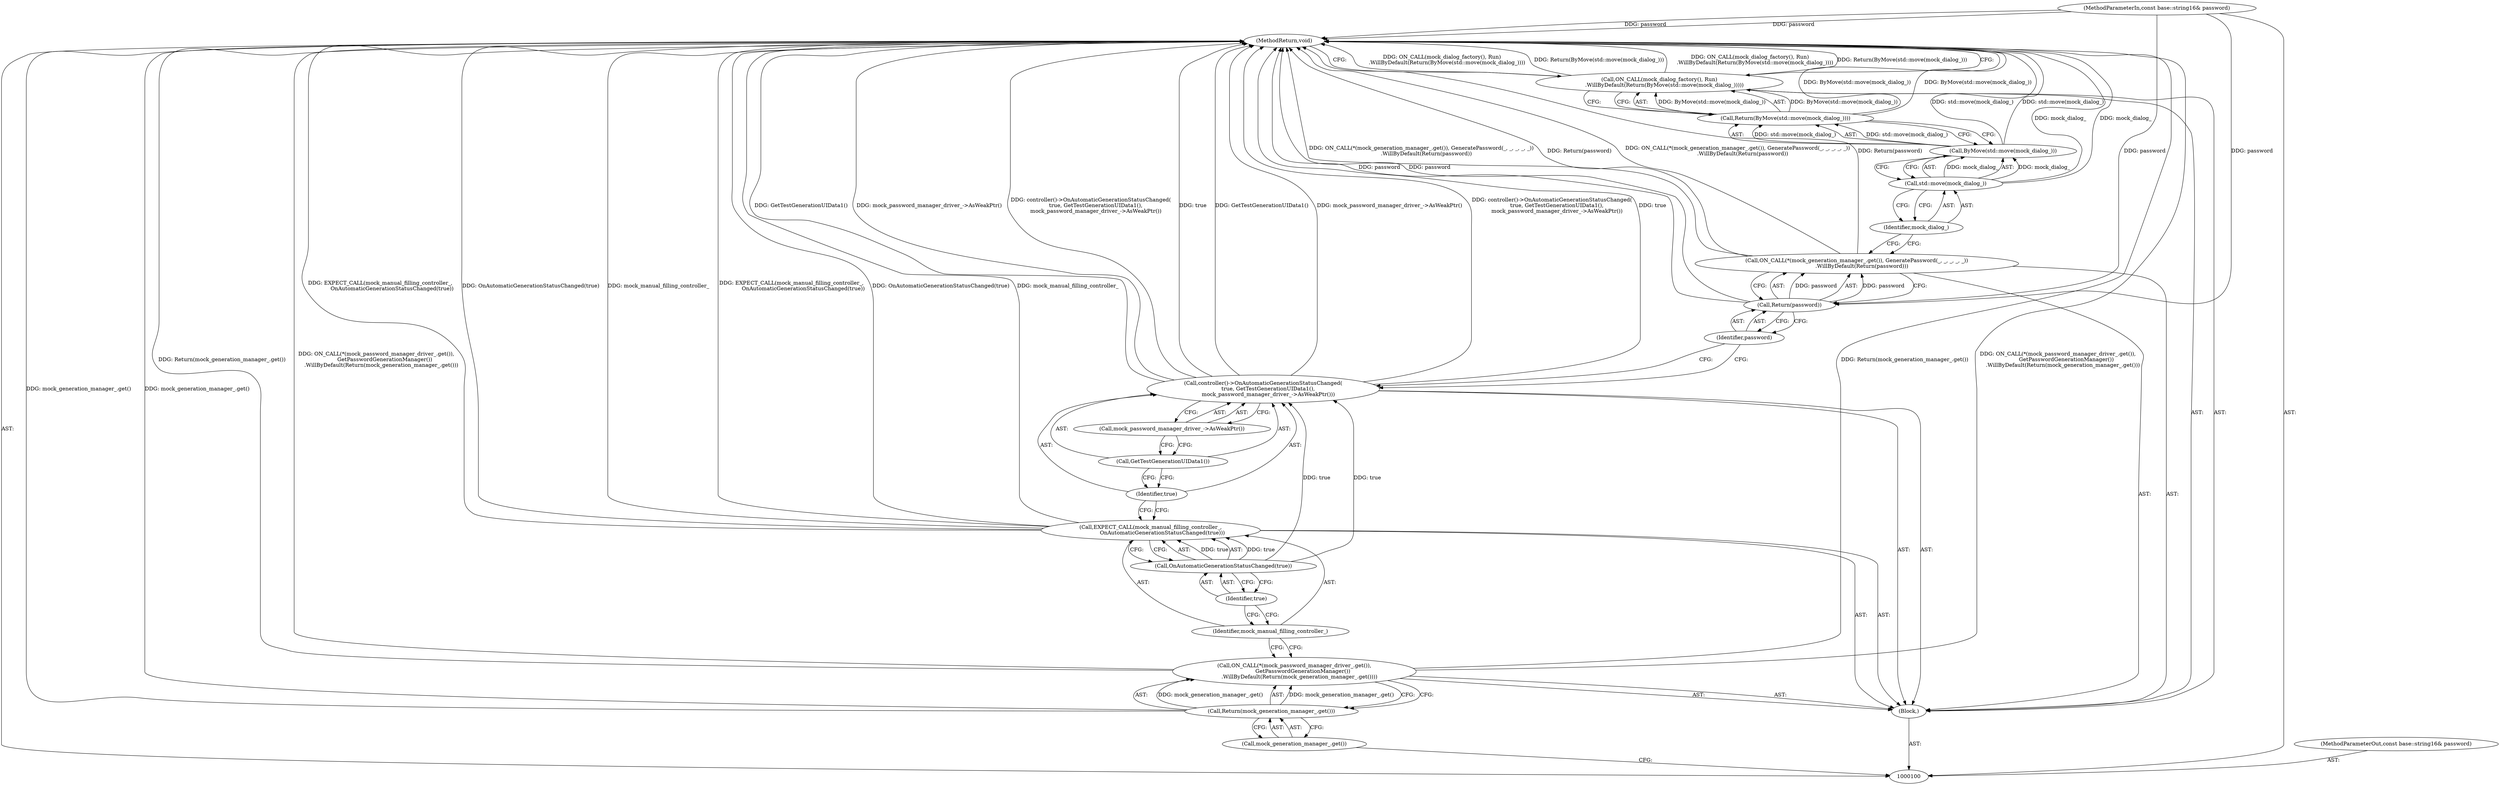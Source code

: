 digraph "1_Chrome_961d0cda4cfc3bcf04aa48ccc32772d63af12d9b_17" {
"1000122" [label="(MethodReturn,void)"];
"1000113" [label="(Call,mock_password_manager_driver_->AsWeakPtr())"];
"1000114" [label="(Call,ON_CALL(*(mock_generation_manager_.get()), GeneratePassword(_, _, _, _, _))\n      .WillByDefault(Return(password)))"];
"1000115" [label="(Call,Return(password))"];
"1000116" [label="(Identifier,password)"];
"1000117" [label="(Call,ON_CALL(mock_dialog_factory(), Run)\n      .WillByDefault(Return(ByMove(std::move(mock_dialog_)))))"];
"1000118" [label="(Call,Return(ByMove(std::move(mock_dialog_))))"];
"1000119" [label="(Call,ByMove(std::move(mock_dialog_)))"];
"1000120" [label="(Call,std::move(mock_dialog_))"];
"1000121" [label="(Identifier,mock_dialog_)"];
"1000102" [label="(Block,)"];
"1000101" [label="(MethodParameterIn,const base::string16& password)"];
"1000175" [label="(MethodParameterOut,const base::string16& password)"];
"1000103" [label="(Call,ON_CALL(*(mock_password_manager_driver_.get()),\n          GetPasswordGenerationManager())\n      .WillByDefault(Return(mock_generation_manager_.get())))"];
"1000104" [label="(Call,Return(mock_generation_manager_.get()))"];
"1000105" [label="(Call,mock_generation_manager_.get())"];
"1000107" [label="(Identifier,mock_manual_filling_controller_)"];
"1000106" [label="(Call,EXPECT_CALL(mock_manual_filling_controller_,\n              OnAutomaticGenerationStatusChanged(true)))"];
"1000108" [label="(Call,OnAutomaticGenerationStatusChanged(true))"];
"1000109" [label="(Identifier,true)"];
"1000110" [label="(Call,controller()->OnAutomaticGenerationStatusChanged(\n      true, GetTestGenerationUIData1(),\n      mock_password_manager_driver_->AsWeakPtr()))"];
"1000112" [label="(Call,GetTestGenerationUIData1())"];
"1000111" [label="(Identifier,true)"];
"1000122" -> "1000100"  [label="AST: "];
"1000122" -> "1000117"  [label="CFG: "];
"1000117" -> "1000122"  [label="DDG: ON_CALL(mock_dialog_factory(), Run)\n      .WillByDefault(Return(ByMove(std::move(mock_dialog_))))"];
"1000117" -> "1000122"  [label="DDG: Return(ByMove(std::move(mock_dialog_)))"];
"1000106" -> "1000122"  [label="DDG: OnAutomaticGenerationStatusChanged(true)"];
"1000106" -> "1000122"  [label="DDG: mock_manual_filling_controller_"];
"1000106" -> "1000122"  [label="DDG: EXPECT_CALL(mock_manual_filling_controller_,\n              OnAutomaticGenerationStatusChanged(true))"];
"1000103" -> "1000122"  [label="DDG: Return(mock_generation_manager_.get())"];
"1000103" -> "1000122"  [label="DDG: ON_CALL(*(mock_password_manager_driver_.get()),\n          GetPasswordGenerationManager())\n      .WillByDefault(Return(mock_generation_manager_.get()))"];
"1000104" -> "1000122"  [label="DDG: mock_generation_manager_.get()"];
"1000114" -> "1000122"  [label="DDG: ON_CALL(*(mock_generation_manager_.get()), GeneratePassword(_, _, _, _, _))\n      .WillByDefault(Return(password))"];
"1000114" -> "1000122"  [label="DDG: Return(password)"];
"1000110" -> "1000122"  [label="DDG: GetTestGenerationUIData1()"];
"1000110" -> "1000122"  [label="DDG: mock_password_manager_driver_->AsWeakPtr()"];
"1000110" -> "1000122"  [label="DDG: controller()->OnAutomaticGenerationStatusChanged(\n      true, GetTestGenerationUIData1(),\n      mock_password_manager_driver_->AsWeakPtr())"];
"1000110" -> "1000122"  [label="DDG: true"];
"1000118" -> "1000122"  [label="DDG: ByMove(std::move(mock_dialog_))"];
"1000120" -> "1000122"  [label="DDG: mock_dialog_"];
"1000101" -> "1000122"  [label="DDG: password"];
"1000119" -> "1000122"  [label="DDG: std::move(mock_dialog_)"];
"1000115" -> "1000122"  [label="DDG: password"];
"1000113" -> "1000110"  [label="AST: "];
"1000113" -> "1000112"  [label="CFG: "];
"1000110" -> "1000113"  [label="CFG: "];
"1000114" -> "1000102"  [label="AST: "];
"1000114" -> "1000115"  [label="CFG: "];
"1000115" -> "1000114"  [label="AST: "];
"1000121" -> "1000114"  [label="CFG: "];
"1000114" -> "1000122"  [label="DDG: ON_CALL(*(mock_generation_manager_.get()), GeneratePassword(_, _, _, _, _))\n      .WillByDefault(Return(password))"];
"1000114" -> "1000122"  [label="DDG: Return(password)"];
"1000115" -> "1000114"  [label="DDG: password"];
"1000115" -> "1000114"  [label="AST: "];
"1000115" -> "1000116"  [label="CFG: "];
"1000116" -> "1000115"  [label="AST: "];
"1000114" -> "1000115"  [label="CFG: "];
"1000115" -> "1000122"  [label="DDG: password"];
"1000115" -> "1000114"  [label="DDG: password"];
"1000101" -> "1000115"  [label="DDG: password"];
"1000116" -> "1000115"  [label="AST: "];
"1000116" -> "1000110"  [label="CFG: "];
"1000115" -> "1000116"  [label="CFG: "];
"1000117" -> "1000102"  [label="AST: "];
"1000117" -> "1000118"  [label="CFG: "];
"1000118" -> "1000117"  [label="AST: "];
"1000122" -> "1000117"  [label="CFG: "];
"1000117" -> "1000122"  [label="DDG: ON_CALL(mock_dialog_factory(), Run)\n      .WillByDefault(Return(ByMove(std::move(mock_dialog_))))"];
"1000117" -> "1000122"  [label="DDG: Return(ByMove(std::move(mock_dialog_)))"];
"1000118" -> "1000117"  [label="DDG: ByMove(std::move(mock_dialog_))"];
"1000118" -> "1000117"  [label="AST: "];
"1000118" -> "1000119"  [label="CFG: "];
"1000119" -> "1000118"  [label="AST: "];
"1000117" -> "1000118"  [label="CFG: "];
"1000118" -> "1000122"  [label="DDG: ByMove(std::move(mock_dialog_))"];
"1000118" -> "1000117"  [label="DDG: ByMove(std::move(mock_dialog_))"];
"1000119" -> "1000118"  [label="DDG: std::move(mock_dialog_)"];
"1000119" -> "1000118"  [label="AST: "];
"1000119" -> "1000120"  [label="CFG: "];
"1000120" -> "1000119"  [label="AST: "];
"1000118" -> "1000119"  [label="CFG: "];
"1000119" -> "1000122"  [label="DDG: std::move(mock_dialog_)"];
"1000119" -> "1000118"  [label="DDG: std::move(mock_dialog_)"];
"1000120" -> "1000119"  [label="DDG: mock_dialog_"];
"1000120" -> "1000119"  [label="AST: "];
"1000120" -> "1000121"  [label="CFG: "];
"1000121" -> "1000120"  [label="AST: "];
"1000119" -> "1000120"  [label="CFG: "];
"1000120" -> "1000122"  [label="DDG: mock_dialog_"];
"1000120" -> "1000119"  [label="DDG: mock_dialog_"];
"1000121" -> "1000120"  [label="AST: "];
"1000121" -> "1000114"  [label="CFG: "];
"1000120" -> "1000121"  [label="CFG: "];
"1000102" -> "1000100"  [label="AST: "];
"1000103" -> "1000102"  [label="AST: "];
"1000106" -> "1000102"  [label="AST: "];
"1000110" -> "1000102"  [label="AST: "];
"1000114" -> "1000102"  [label="AST: "];
"1000117" -> "1000102"  [label="AST: "];
"1000101" -> "1000100"  [label="AST: "];
"1000101" -> "1000122"  [label="DDG: password"];
"1000101" -> "1000115"  [label="DDG: password"];
"1000175" -> "1000100"  [label="AST: "];
"1000103" -> "1000102"  [label="AST: "];
"1000103" -> "1000104"  [label="CFG: "];
"1000104" -> "1000103"  [label="AST: "];
"1000107" -> "1000103"  [label="CFG: "];
"1000103" -> "1000122"  [label="DDG: Return(mock_generation_manager_.get())"];
"1000103" -> "1000122"  [label="DDG: ON_CALL(*(mock_password_manager_driver_.get()),\n          GetPasswordGenerationManager())\n      .WillByDefault(Return(mock_generation_manager_.get()))"];
"1000104" -> "1000103"  [label="DDG: mock_generation_manager_.get()"];
"1000104" -> "1000103"  [label="AST: "];
"1000104" -> "1000105"  [label="CFG: "];
"1000105" -> "1000104"  [label="AST: "];
"1000103" -> "1000104"  [label="CFG: "];
"1000104" -> "1000122"  [label="DDG: mock_generation_manager_.get()"];
"1000104" -> "1000103"  [label="DDG: mock_generation_manager_.get()"];
"1000105" -> "1000104"  [label="AST: "];
"1000105" -> "1000100"  [label="CFG: "];
"1000104" -> "1000105"  [label="CFG: "];
"1000107" -> "1000106"  [label="AST: "];
"1000107" -> "1000103"  [label="CFG: "];
"1000109" -> "1000107"  [label="CFG: "];
"1000106" -> "1000102"  [label="AST: "];
"1000106" -> "1000108"  [label="CFG: "];
"1000107" -> "1000106"  [label="AST: "];
"1000108" -> "1000106"  [label="AST: "];
"1000111" -> "1000106"  [label="CFG: "];
"1000106" -> "1000122"  [label="DDG: OnAutomaticGenerationStatusChanged(true)"];
"1000106" -> "1000122"  [label="DDG: mock_manual_filling_controller_"];
"1000106" -> "1000122"  [label="DDG: EXPECT_CALL(mock_manual_filling_controller_,\n              OnAutomaticGenerationStatusChanged(true))"];
"1000108" -> "1000106"  [label="DDG: true"];
"1000108" -> "1000106"  [label="AST: "];
"1000108" -> "1000109"  [label="CFG: "];
"1000109" -> "1000108"  [label="AST: "];
"1000106" -> "1000108"  [label="CFG: "];
"1000108" -> "1000106"  [label="DDG: true"];
"1000108" -> "1000110"  [label="DDG: true"];
"1000109" -> "1000108"  [label="AST: "];
"1000109" -> "1000107"  [label="CFG: "];
"1000108" -> "1000109"  [label="CFG: "];
"1000110" -> "1000102"  [label="AST: "];
"1000110" -> "1000113"  [label="CFG: "];
"1000111" -> "1000110"  [label="AST: "];
"1000112" -> "1000110"  [label="AST: "];
"1000113" -> "1000110"  [label="AST: "];
"1000116" -> "1000110"  [label="CFG: "];
"1000110" -> "1000122"  [label="DDG: GetTestGenerationUIData1()"];
"1000110" -> "1000122"  [label="DDG: mock_password_manager_driver_->AsWeakPtr()"];
"1000110" -> "1000122"  [label="DDG: controller()->OnAutomaticGenerationStatusChanged(\n      true, GetTestGenerationUIData1(),\n      mock_password_manager_driver_->AsWeakPtr())"];
"1000110" -> "1000122"  [label="DDG: true"];
"1000108" -> "1000110"  [label="DDG: true"];
"1000112" -> "1000110"  [label="AST: "];
"1000112" -> "1000111"  [label="CFG: "];
"1000113" -> "1000112"  [label="CFG: "];
"1000111" -> "1000110"  [label="AST: "];
"1000111" -> "1000106"  [label="CFG: "];
"1000112" -> "1000111"  [label="CFG: "];
}

